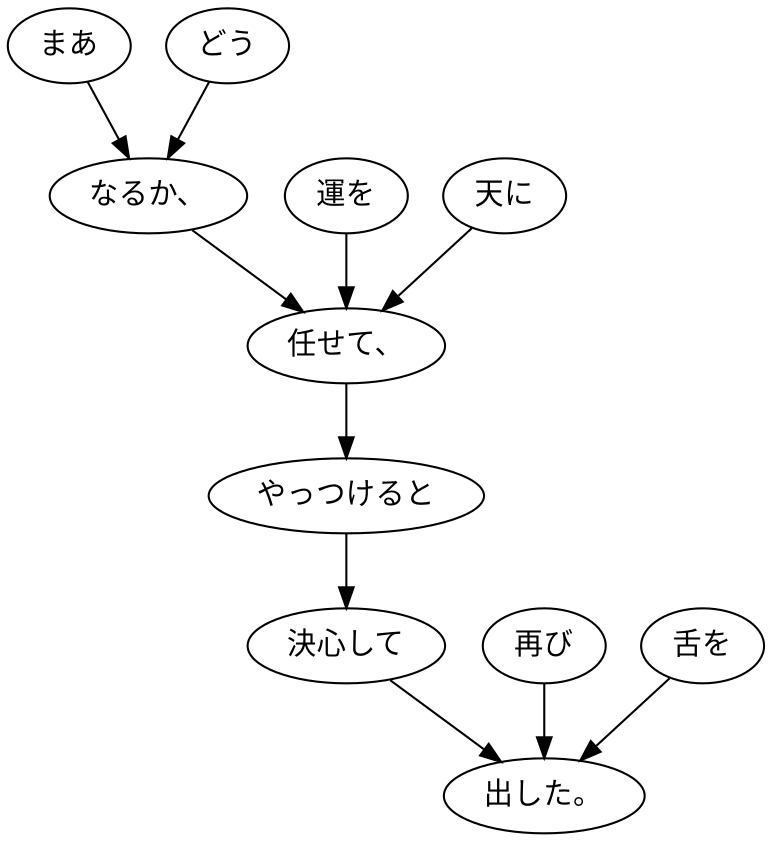 digraph graph9140 {
	node0 [label="まあ"];
	node1 [label="どう"];
	node2 [label="なるか、"];
	node3 [label="運を"];
	node4 [label="天に"];
	node5 [label="任せて、"];
	node6 [label="やっつけると"];
	node7 [label="決心して"];
	node8 [label="再び"];
	node9 [label="舌を"];
	node10 [label="出した。"];
	node0 -> node2;
	node1 -> node2;
	node2 -> node5;
	node3 -> node5;
	node4 -> node5;
	node5 -> node6;
	node6 -> node7;
	node7 -> node10;
	node8 -> node10;
	node9 -> node10;
}
